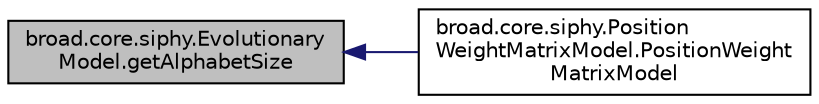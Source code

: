 digraph "broad.core.siphy.EvolutionaryModel.getAlphabetSize"
{
  edge [fontname="Helvetica",fontsize="10",labelfontname="Helvetica",labelfontsize="10"];
  node [fontname="Helvetica",fontsize="10",shape=record];
  rankdir="LR";
  Node1 [label="broad.core.siphy.Evolutionary\lModel.getAlphabetSize",height=0.2,width=0.4,color="black", fillcolor="grey75", style="filled" fontcolor="black"];
  Node1 -> Node2 [dir="back",color="midnightblue",fontsize="10",style="solid"];
  Node2 [label="broad.core.siphy.Position\lWeightMatrixModel.PositionWeight\lMatrixModel",height=0.2,width=0.4,color="black", fillcolor="white", style="filled",URL="$classbroad_1_1core_1_1siphy_1_1_position_weight_matrix_model.html#a2b626334fdb1d10c8ea3cf4b586aef52"];
}
